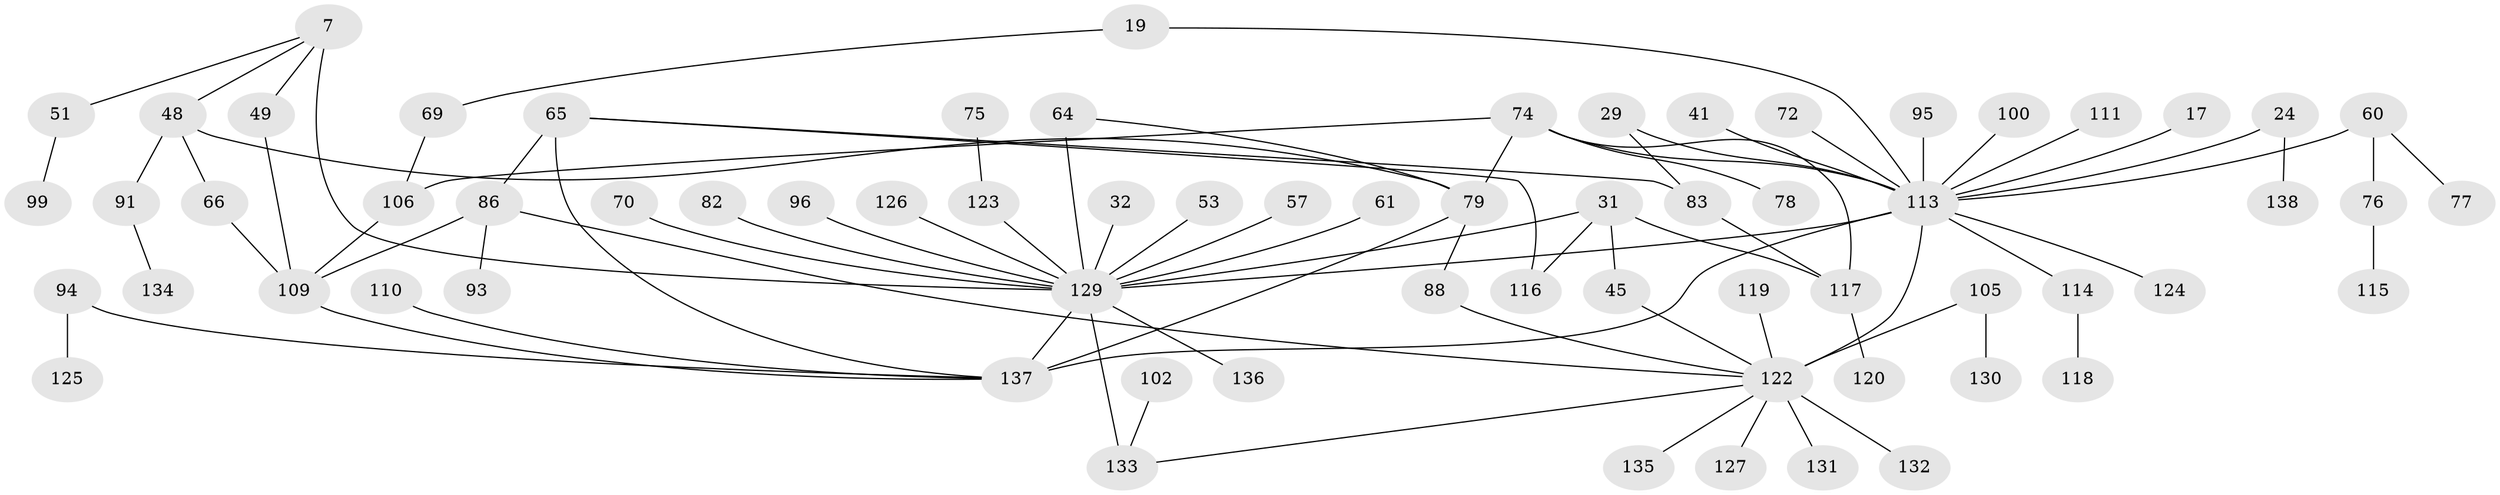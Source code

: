 // original degree distribution, {6: 0.021739130434782608, 7: 0.007246376811594203, 9: 0.007246376811594203, 2: 0.2536231884057971, 4: 0.08695652173913043, 5: 0.057971014492753624, 8: 0.014492753623188406, 3: 0.2608695652173913, 1: 0.2898550724637681}
// Generated by graph-tools (version 1.1) at 2025/45/03/04/25 21:45:42]
// undirected, 69 vertices, 85 edges
graph export_dot {
graph [start="1"]
  node [color=gray90,style=filled];
  7;
  17;
  19 [super="+16"];
  24;
  29;
  31 [super="+14"];
  32;
  41;
  45;
  48;
  49;
  51;
  53 [super="+46"];
  57;
  60 [super="+30"];
  61;
  64;
  65 [super="+47"];
  66;
  69;
  70;
  72;
  74 [super="+37+50+68"];
  75;
  76;
  77;
  78;
  79 [super="+56"];
  82;
  83;
  86;
  88;
  91;
  93;
  94;
  95;
  96;
  99;
  100;
  102;
  105;
  106 [super="+104"];
  109 [super="+34+59"];
  110;
  111;
  113 [super="+9+6+18+101+81+87"];
  114 [super="+112"];
  115;
  116 [super="+33"];
  117 [super="+73"];
  118;
  119;
  120;
  122 [super="+89+84+108+121+107"];
  123 [super="+35"];
  124;
  125;
  126;
  127;
  129 [super="+97+28+36+44+98"];
  130;
  131;
  132;
  133 [super="+128+63"];
  134;
  135;
  136;
  137 [super="+90+103"];
  138;
  7 -- 48;
  7 -- 49;
  7 -- 51;
  7 -- 129 [weight=5];
  17 -- 113;
  19 -- 69;
  19 -- 113;
  24 -- 138;
  24 -- 113;
  29 -- 83;
  29 -- 113 [weight=2];
  31 -- 45;
  31 -- 117 [weight=2];
  31 -- 129;
  31 -- 116;
  32 -- 129;
  41 -- 113;
  45 -- 122;
  48 -- 66;
  48 -- 91;
  48 -- 79;
  49 -- 109;
  51 -- 99;
  53 -- 129 [weight=2];
  57 -- 129;
  60 -- 77;
  60 -- 113 [weight=2];
  60 -- 76;
  61 -- 129;
  64 -- 79;
  64 -- 129 [weight=2];
  65 -- 86 [weight=2];
  65 -- 83;
  65 -- 116;
  65 -- 137;
  66 -- 109;
  69 -- 106;
  70 -- 129;
  72 -- 113;
  74 -- 113;
  74 -- 117;
  74 -- 106;
  74 -- 79;
  74 -- 78;
  75 -- 123;
  76 -- 115;
  79 -- 88;
  79 -- 137;
  82 -- 129;
  83 -- 117;
  86 -- 93;
  86 -- 122;
  86 -- 109;
  88 -- 122;
  91 -- 134;
  94 -- 125;
  94 -- 137;
  95 -- 113;
  96 -- 129;
  100 -- 113;
  102 -- 133;
  105 -- 130;
  105 -- 122 [weight=2];
  106 -- 109;
  109 -- 137;
  110 -- 137;
  111 -- 113;
  113 -- 124;
  113 -- 129 [weight=5];
  113 -- 122 [weight=5];
  113 -- 137 [weight=2];
  113 -- 114;
  114 -- 118;
  117 -- 120;
  119 -- 122;
  122 -- 131;
  122 -- 132;
  122 -- 127;
  122 -- 135;
  122 -- 133 [weight=2];
  123 -- 129;
  126 -- 129;
  129 -- 136;
  129 -- 137 [weight=2];
  129 -- 133 [weight=3];
}
